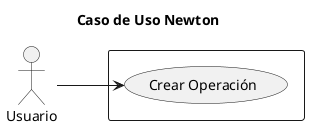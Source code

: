 @startuml

title Caso de Uso Newton

left to right direction

actor Usuario as user

rectangle  {
    usecase "Crear Operación" as crear
}

user --> crear: ""

@enduml